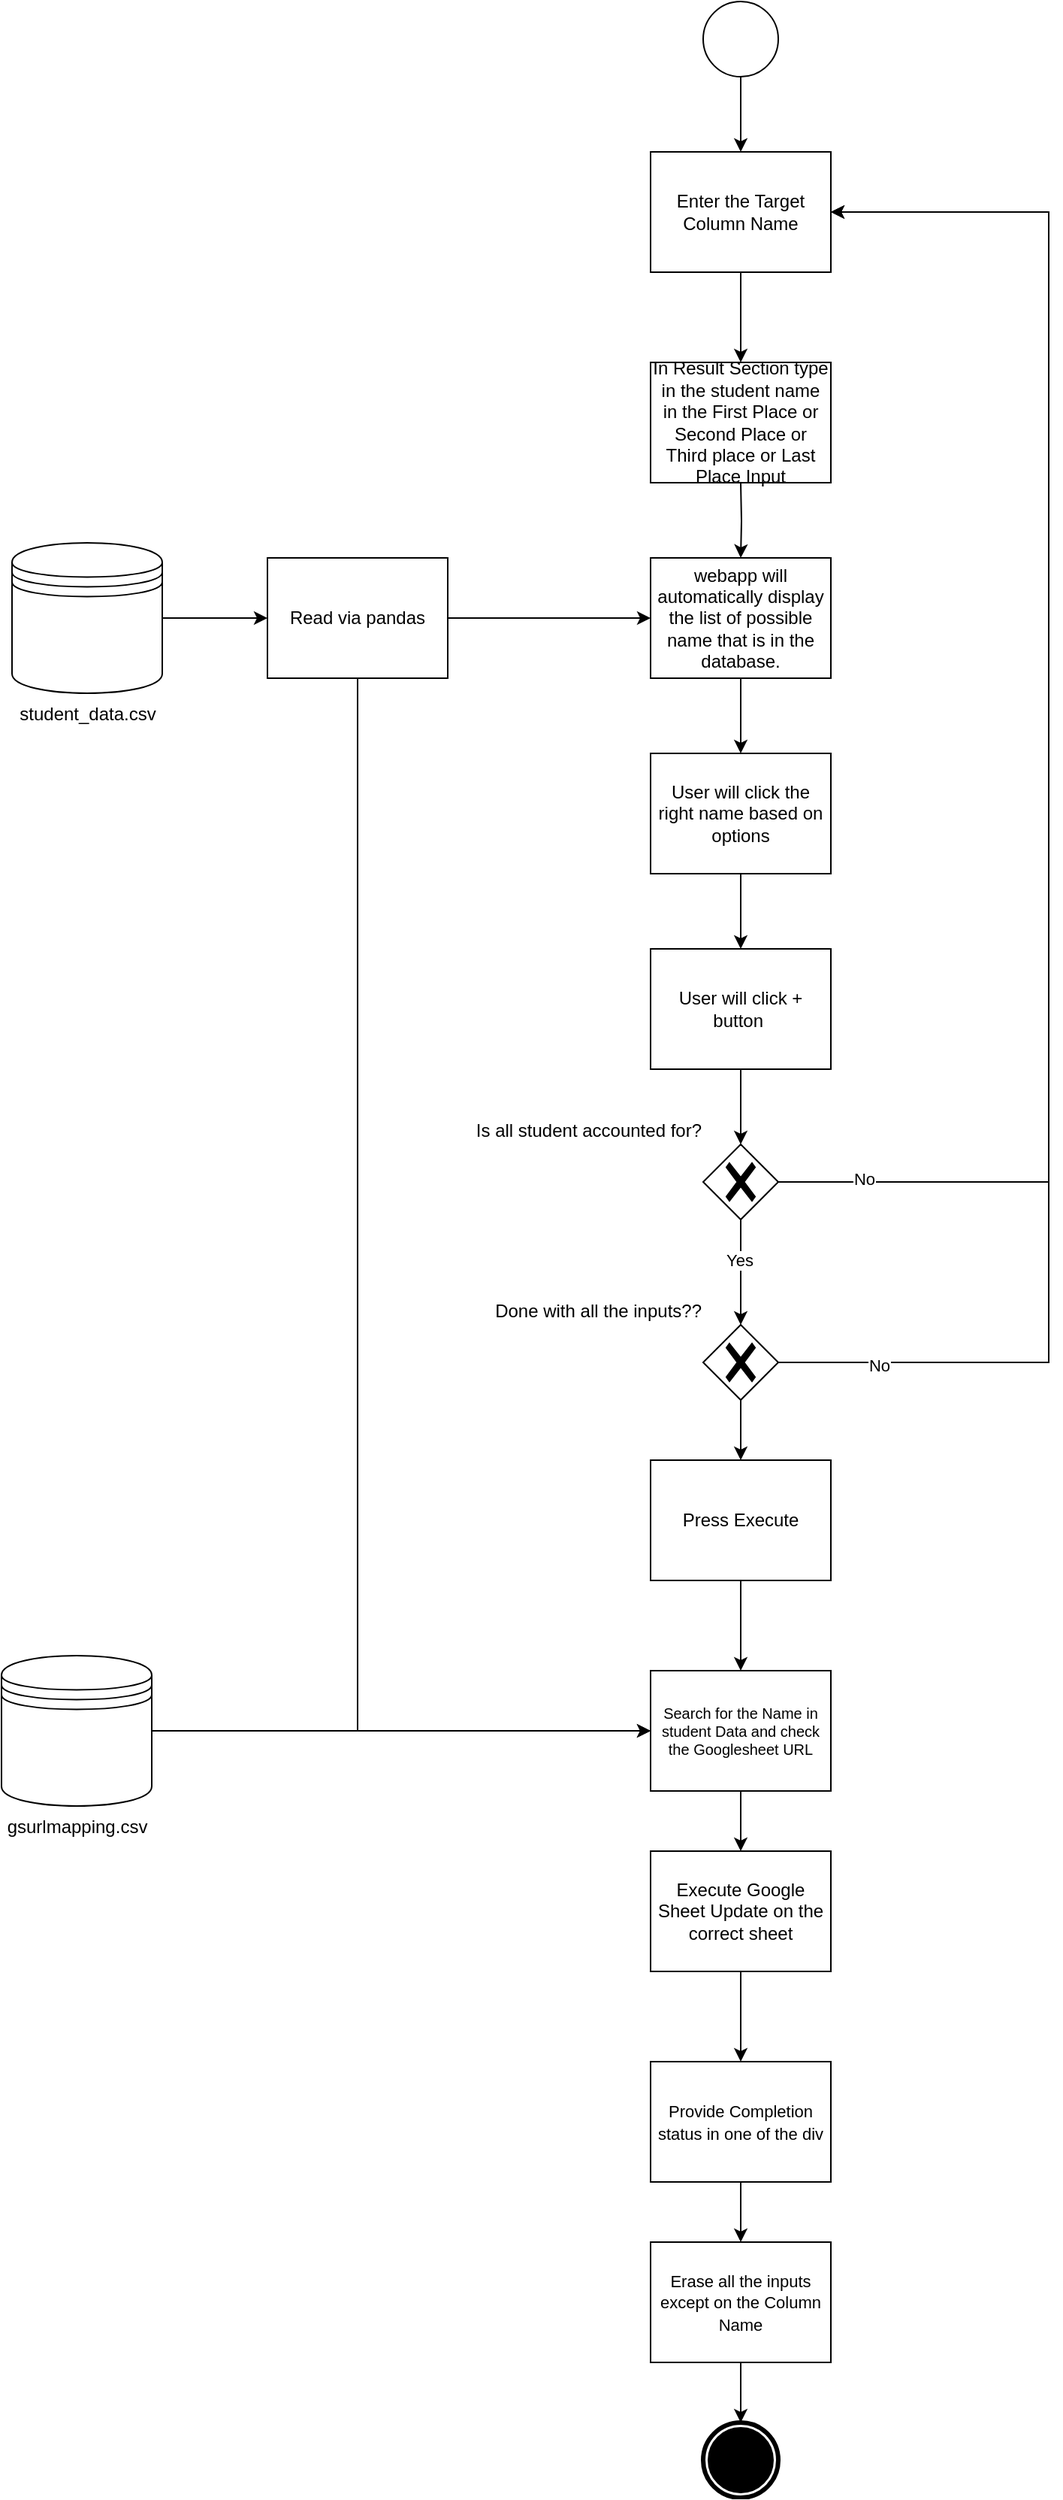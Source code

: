 <mxfile version="26.1.3">
  <diagram name="Page-1" id="edf60f1a-56cd-e834-aa8a-f176f3a09ee4">
    <mxGraphModel dx="3457" dy="1887" grid="0" gridSize="10" guides="1" tooltips="1" connect="1" arrows="1" fold="1" page="1" pageScale="1" pageWidth="3300" pageHeight="4681" background="none" math="0" shadow="0">
      <root>
        <mxCell id="0" />
        <mxCell id="1" parent="0" />
        <mxCell id="9CXjgOA-zutFCyBPXSmV-1" value="" style="points=[[0.145,0.145,0],[0.5,0,0],[0.855,0.145,0],[1,0.5,0],[0.855,0.855,0],[0.5,1,0],[0.145,0.855,0],[0,0.5,0]];shape=mxgraph.bpmn.event;html=1;verticalLabelPosition=bottom;labelBackgroundColor=#ffffff;verticalAlign=top;align=center;perimeter=ellipsePerimeter;outlineConnect=0;aspect=fixed;outline=standard;symbol=general;" vertex="1" parent="1">
          <mxGeometry x="730" y="410" width="50" height="50" as="geometry" />
        </mxCell>
        <mxCell id="9CXjgOA-zutFCyBPXSmV-6" value="webapp will automatically display the list of possible name that is in the database." style="points=[[0.25,0,0],[0.5,0,0],[0.75,0,0],[1,0.25,0],[1,0.5,0],[1,0.75,0],[0.75,1,0],[0.5,1,0],[0.25,1,0],[0,0.75,0],[0,0.5,0],[0,0.25,0]];shape=mxgraph.bpmn.task2;whiteSpace=wrap;rectStyle=rounded;size=10;html=1;container=1;expand=0;collapsible=0;taskMarker=script;" vertex="1" parent="1">
          <mxGeometry x="695" y="780" width="120" height="80" as="geometry" />
        </mxCell>
        <mxCell id="9CXjgOA-zutFCyBPXSmV-7" style="edgeStyle=orthogonalEdgeStyle;rounded=0;orthogonalLoop=1;jettySize=auto;html=1;exitX=0.5;exitY=1;exitDx=0;exitDy=0;exitPerimeter=0;entryX=0.5;entryY=0;entryDx=0;entryDy=0;entryPerimeter=0;" edge="1" parent="1" target="9CXjgOA-zutFCyBPXSmV-6">
          <mxGeometry relative="1" as="geometry">
            <mxPoint x="755" y="730" as="sourcePoint" />
          </mxGeometry>
        </mxCell>
        <mxCell id="9CXjgOA-zutFCyBPXSmV-8" value="student_data.csv" style="shape=datastore;html=1;labelPosition=center;verticalLabelPosition=bottom;align=center;verticalAlign=top;" vertex="1" parent="1">
          <mxGeometry x="270" y="770" width="100" height="100" as="geometry" />
        </mxCell>
        <mxCell id="9CXjgOA-zutFCyBPXSmV-10" value="Read via pandas" style="points=[[0.25,0,0],[0.5,0,0],[0.75,0,0],[1,0.25,0],[1,0.5,0],[1,0.75,0],[0.75,1,0],[0.5,1,0],[0.25,1,0],[0,0.75,0],[0,0.5,0],[0,0.25,0]];shape=mxgraph.bpmn.task2;whiteSpace=wrap;rectStyle=rounded;size=10;html=1;container=1;expand=0;collapsible=0;taskMarker=script;" vertex="1" parent="1">
          <mxGeometry x="440" y="780" width="120" height="80" as="geometry" />
        </mxCell>
        <mxCell id="9CXjgOA-zutFCyBPXSmV-11" style="edgeStyle=orthogonalEdgeStyle;rounded=0;orthogonalLoop=1;jettySize=auto;html=1;exitX=1;exitY=0.5;exitDx=0;exitDy=0;exitPerimeter=0;entryX=0;entryY=0.5;entryDx=0;entryDy=0;entryPerimeter=0;" edge="1" parent="1" source="9CXjgOA-zutFCyBPXSmV-10" target="9CXjgOA-zutFCyBPXSmV-6">
          <mxGeometry relative="1" as="geometry" />
        </mxCell>
        <mxCell id="9CXjgOA-zutFCyBPXSmV-12" style="edgeStyle=orthogonalEdgeStyle;rounded=0;orthogonalLoop=1;jettySize=auto;html=1;exitX=1;exitY=0.5;exitDx=0;exitDy=0;entryX=0;entryY=0.5;entryDx=0;entryDy=0;entryPerimeter=0;" edge="1" parent="1" source="9CXjgOA-zutFCyBPXSmV-8" target="9CXjgOA-zutFCyBPXSmV-10">
          <mxGeometry relative="1" as="geometry" />
        </mxCell>
        <mxCell id="9CXjgOA-zutFCyBPXSmV-13" value="In Result Section type in the student name in the First Place or Second Place or Third place or Last Place Input" style="points=[[0.25,0,0],[0.5,0,0],[0.75,0,0],[1,0.25,0],[1,0.5,0],[1,0.75,0],[0.75,1,0],[0.5,1,0],[0.25,1,0],[0,0.75,0],[0,0.5,0],[0,0.25,0]];shape=mxgraph.bpmn.task2;whiteSpace=wrap;rectStyle=rounded;size=10;html=1;container=1;expand=0;collapsible=0;taskMarker=manual;" vertex="1" parent="1">
          <mxGeometry x="695" y="650" width="120" height="80" as="geometry" />
        </mxCell>
        <mxCell id="9CXjgOA-zutFCyBPXSmV-14" value="Enter the Target Column Name" style="points=[[0.25,0,0],[0.5,0,0],[0.75,0,0],[1,0.25,0],[1,0.5,0],[1,0.75,0],[0.75,1,0],[0.5,1,0],[0.25,1,0],[0,0.75,0],[0,0.5,0],[0,0.25,0]];shape=mxgraph.bpmn.task2;whiteSpace=wrap;rectStyle=rounded;size=10;html=1;container=1;expand=0;collapsible=0;taskMarker=manual;" vertex="1" parent="1">
          <mxGeometry x="695" y="510" width="120" height="80" as="geometry" />
        </mxCell>
        <mxCell id="9CXjgOA-zutFCyBPXSmV-15" value="Search for the Name in student Data and check the Googlesheet URL" style="points=[[0.25,0,0],[0.5,0,0],[0.75,0,0],[1,0.25,0],[1,0.5,0],[1,0.75,0],[0.75,1,0],[0.5,1,0],[0.25,1,0],[0,0.75,0],[0,0.5,0],[0,0.25,0]];shape=mxgraph.bpmn.task2;whiteSpace=wrap;rectStyle=rounded;size=10;html=1;container=1;expand=0;collapsible=0;taskMarker=script;fontSize=10;" vertex="1" parent="1">
          <mxGeometry x="695" y="1520" width="120" height="80" as="geometry" />
        </mxCell>
        <mxCell id="9CXjgOA-zutFCyBPXSmV-21" style="edgeStyle=orthogonalEdgeStyle;rounded=0;orthogonalLoop=1;jettySize=auto;html=1;exitX=0.5;exitY=1;exitDx=0;exitDy=0;exitPerimeter=0;" edge="1" parent="1" source="9CXjgOA-zutFCyBPXSmV-16" target="9CXjgOA-zutFCyBPXSmV-18">
          <mxGeometry relative="1" as="geometry" />
        </mxCell>
        <mxCell id="9CXjgOA-zutFCyBPXSmV-16" value="User will click the right name based on options" style="points=[[0.25,0,0],[0.5,0,0],[0.75,0,0],[1,0.25,0],[1,0.5,0],[1,0.75,0],[0.75,1,0],[0.5,1,0],[0.25,1,0],[0,0.75,0],[0,0.5,0],[0,0.25,0]];shape=mxgraph.bpmn.task2;whiteSpace=wrap;rectStyle=rounded;size=10;html=1;container=1;expand=0;collapsible=0;taskMarker=manual;" vertex="1" parent="1">
          <mxGeometry x="695" y="910" width="120" height="80" as="geometry" />
        </mxCell>
        <mxCell id="9CXjgOA-zutFCyBPXSmV-17" style="edgeStyle=orthogonalEdgeStyle;rounded=0;orthogonalLoop=1;jettySize=auto;html=1;exitX=0.5;exitY=1;exitDx=0;exitDy=0;exitPerimeter=0;entryX=0.5;entryY=0;entryDx=0;entryDy=0;entryPerimeter=0;" edge="1" parent="1" source="9CXjgOA-zutFCyBPXSmV-6" target="9CXjgOA-zutFCyBPXSmV-16">
          <mxGeometry relative="1" as="geometry" />
        </mxCell>
        <mxCell id="9CXjgOA-zutFCyBPXSmV-18" value="User will click + button&amp;nbsp;" style="points=[[0.25,0,0],[0.5,0,0],[0.75,0,0],[1,0.25,0],[1,0.5,0],[1,0.75,0],[0.75,1,0],[0.5,1,0],[0.25,1,0],[0,0.75,0],[0,0.5,0],[0,0.25,0]];shape=mxgraph.bpmn.task2;whiteSpace=wrap;rectStyle=rounded;size=10;html=1;container=1;expand=0;collapsible=0;taskMarker=manual;" vertex="1" parent="1">
          <mxGeometry x="695" y="1040" width="120" height="80" as="geometry" />
        </mxCell>
        <mxCell id="9CXjgOA-zutFCyBPXSmV-19" style="edgeStyle=orthogonalEdgeStyle;rounded=0;orthogonalLoop=1;jettySize=auto;html=1;exitX=0.5;exitY=1;exitDx=0;exitDy=0;exitPerimeter=0;entryX=0.5;entryY=0;entryDx=0;entryDy=0;entryPerimeter=0;" edge="1" parent="1" source="9CXjgOA-zutFCyBPXSmV-1" target="9CXjgOA-zutFCyBPXSmV-14">
          <mxGeometry relative="1" as="geometry" />
        </mxCell>
        <mxCell id="9CXjgOA-zutFCyBPXSmV-20" style="edgeStyle=orthogonalEdgeStyle;rounded=0;orthogonalLoop=1;jettySize=auto;html=1;exitX=0.5;exitY=1;exitDx=0;exitDy=0;exitPerimeter=0;entryX=0.5;entryY=0;entryDx=0;entryDy=0;entryPerimeter=0;" edge="1" parent="1" source="9CXjgOA-zutFCyBPXSmV-14" target="9CXjgOA-zutFCyBPXSmV-13">
          <mxGeometry relative="1" as="geometry" />
        </mxCell>
        <mxCell id="9CXjgOA-zutFCyBPXSmV-25" style="edgeStyle=orthogonalEdgeStyle;rounded=0;orthogonalLoop=1;jettySize=auto;html=1;exitX=1;exitY=0.5;exitDx=0;exitDy=0;exitPerimeter=0;entryX=1;entryY=0.5;entryDx=0;entryDy=0;entryPerimeter=0;" edge="1" parent="1" source="9CXjgOA-zutFCyBPXSmV-22" target="9CXjgOA-zutFCyBPXSmV-14">
          <mxGeometry relative="1" as="geometry">
            <mxPoint x="970" y="700" as="targetPoint" />
            <Array as="points">
              <mxPoint x="960" y="1195" />
              <mxPoint x="960" y="550" />
            </Array>
          </mxGeometry>
        </mxCell>
        <mxCell id="9CXjgOA-zutFCyBPXSmV-28" value="No" style="edgeLabel;html=1;align=center;verticalAlign=middle;resizable=0;points=[];" vertex="1" connectable="0" parent="9CXjgOA-zutFCyBPXSmV-25">
          <mxGeometry x="-0.884" y="2" relative="1" as="geometry">
            <mxPoint as="offset" />
          </mxGeometry>
        </mxCell>
        <mxCell id="9CXjgOA-zutFCyBPXSmV-22" value="Is all student accounted for?" style="points=[[0.25,0.25,0],[0.5,0,0],[0.75,0.25,0],[1,0.5,0],[0.75,0.75,0],[0.5,1,0],[0.25,0.75,0],[0,0.5,0]];shape=mxgraph.bpmn.gateway2;html=1;verticalLabelPosition=top;labelBackgroundColor=#ffffff;verticalAlign=bottom;align=right;perimeter=rhombusPerimeter;outlineConnect=0;outline=none;symbol=none;gwType=exclusive;labelPosition=left;" vertex="1" parent="1">
          <mxGeometry x="730" y="1170" width="50" height="50" as="geometry" />
        </mxCell>
        <mxCell id="9CXjgOA-zutFCyBPXSmV-23" style="edgeStyle=orthogonalEdgeStyle;rounded=0;orthogonalLoop=1;jettySize=auto;html=1;exitX=0.5;exitY=1;exitDx=0;exitDy=0;exitPerimeter=0;entryX=0.5;entryY=0;entryDx=0;entryDy=0;entryPerimeter=0;" edge="1" parent="1" source="9CXjgOA-zutFCyBPXSmV-18" target="9CXjgOA-zutFCyBPXSmV-22">
          <mxGeometry relative="1" as="geometry" />
        </mxCell>
        <mxCell id="9CXjgOA-zutFCyBPXSmV-29" style="edgeStyle=orthogonalEdgeStyle;rounded=0;orthogonalLoop=1;jettySize=auto;html=1;exitX=0.5;exitY=1;exitDx=0;exitDy=0;exitPerimeter=0;entryX=0.5;entryY=0;entryDx=0;entryDy=0;entryPerimeter=0;" edge="1" parent="1" source="9CXjgOA-zutFCyBPXSmV-22" target="9CXjgOA-zutFCyBPXSmV-31">
          <mxGeometry relative="1" as="geometry">
            <mxPoint x="755" y="1290" as="targetPoint" />
          </mxGeometry>
        </mxCell>
        <mxCell id="9CXjgOA-zutFCyBPXSmV-30" value="Yes" style="edgeLabel;html=1;align=center;verticalAlign=middle;resizable=0;points=[];" vertex="1" connectable="0" parent="9CXjgOA-zutFCyBPXSmV-29">
          <mxGeometry x="-0.229" y="-1" relative="1" as="geometry">
            <mxPoint as="offset" />
          </mxGeometry>
        </mxCell>
        <mxCell id="9CXjgOA-zutFCyBPXSmV-32" style="edgeStyle=orthogonalEdgeStyle;rounded=0;orthogonalLoop=1;jettySize=auto;html=1;exitX=1;exitY=0.5;exitDx=0;exitDy=0;exitPerimeter=0;entryX=1;entryY=0.5;entryDx=0;entryDy=0;entryPerimeter=0;" edge="1" parent="1" source="9CXjgOA-zutFCyBPXSmV-31" target="9CXjgOA-zutFCyBPXSmV-14">
          <mxGeometry relative="1" as="geometry">
            <mxPoint x="1080" y="580" as="targetPoint" />
            <Array as="points">
              <mxPoint x="960" y="1315" />
              <mxPoint x="960" y="550" />
            </Array>
          </mxGeometry>
        </mxCell>
        <mxCell id="9CXjgOA-zutFCyBPXSmV-33" value="No" style="edgeLabel;html=1;align=center;verticalAlign=middle;resizable=0;points=[];" vertex="1" connectable="0" parent="9CXjgOA-zutFCyBPXSmV-32">
          <mxGeometry x="-0.877" y="-2" relative="1" as="geometry">
            <mxPoint as="offset" />
          </mxGeometry>
        </mxCell>
        <mxCell id="9CXjgOA-zutFCyBPXSmV-31" value="Done with all the inputs??" style="points=[[0.25,0.25,0],[0.5,0,0],[0.75,0.25,0],[1,0.5,0],[0.75,0.75,0],[0.5,1,0],[0.25,0.75,0],[0,0.5,0]];shape=mxgraph.bpmn.gateway2;html=1;verticalLabelPosition=top;labelBackgroundColor=#ffffff;verticalAlign=bottom;align=right;perimeter=rhombusPerimeter;outlineConnect=0;outline=none;symbol=none;gwType=exclusive;labelPosition=left;" vertex="1" parent="1">
          <mxGeometry x="730" y="1290" width="50" height="50" as="geometry" />
        </mxCell>
        <mxCell id="9CXjgOA-zutFCyBPXSmV-34" value="Press Execute" style="points=[[0.25,0,0],[0.5,0,0],[0.75,0,0],[1,0.25,0],[1,0.5,0],[1,0.75,0],[0.75,1,0],[0.5,1,0],[0.25,1,0],[0,0.75,0],[0,0.5,0],[0,0.25,0]];shape=mxgraph.bpmn.task2;whiteSpace=wrap;rectStyle=rounded;size=10;html=1;container=1;expand=0;collapsible=0;taskMarker=manual;" vertex="1" parent="1">
          <mxGeometry x="695" y="1380" width="120" height="80" as="geometry" />
        </mxCell>
        <mxCell id="9CXjgOA-zutFCyBPXSmV-35" style="edgeStyle=orthogonalEdgeStyle;rounded=0;orthogonalLoop=1;jettySize=auto;html=1;exitX=0.5;exitY=1;exitDx=0;exitDy=0;exitPerimeter=0;entryX=0.5;entryY=0;entryDx=0;entryDy=0;entryPerimeter=0;" edge="1" parent="1" source="9CXjgOA-zutFCyBPXSmV-31" target="9CXjgOA-zutFCyBPXSmV-34">
          <mxGeometry relative="1" as="geometry" />
        </mxCell>
        <mxCell id="9CXjgOA-zutFCyBPXSmV-36" style="edgeStyle=orthogonalEdgeStyle;rounded=0;orthogonalLoop=1;jettySize=auto;html=1;exitX=0.5;exitY=1;exitDx=0;exitDy=0;exitPerimeter=0;entryX=0.5;entryY=0;entryDx=0;entryDy=0;entryPerimeter=0;" edge="1" parent="1" source="9CXjgOA-zutFCyBPXSmV-34" target="9CXjgOA-zutFCyBPXSmV-15">
          <mxGeometry relative="1" as="geometry" />
        </mxCell>
        <mxCell id="9CXjgOA-zutFCyBPXSmV-38" style="edgeStyle=orthogonalEdgeStyle;rounded=0;orthogonalLoop=1;jettySize=auto;html=1;exitX=0.5;exitY=1;exitDx=0;exitDy=0;exitPerimeter=0;entryX=0;entryY=0.5;entryDx=0;entryDy=0;entryPerimeter=0;" edge="1" parent="1" source="9CXjgOA-zutFCyBPXSmV-10" target="9CXjgOA-zutFCyBPXSmV-15">
          <mxGeometry relative="1" as="geometry">
            <Array as="points">
              <mxPoint x="500" y="860" />
              <mxPoint x="500" y="1560" />
            </Array>
          </mxGeometry>
        </mxCell>
        <mxCell id="9CXjgOA-zutFCyBPXSmV-39" value="Execute Google Sheet Update on the correct sheet" style="points=[[0.25,0,0],[0.5,0,0],[0.75,0,0],[1,0.25,0],[1,0.5,0],[1,0.75,0],[0.75,1,0],[0.5,1,0],[0.25,1,0],[0,0.75,0],[0,0.5,0],[0,0.25,0]];shape=mxgraph.bpmn.task2;whiteSpace=wrap;rectStyle=rounded;size=10;html=1;container=1;expand=0;collapsible=0;taskMarker=script;" vertex="1" parent="1">
          <mxGeometry x="695" y="1640" width="120" height="80" as="geometry" />
        </mxCell>
        <mxCell id="9CXjgOA-zutFCyBPXSmV-40" style="edgeStyle=orthogonalEdgeStyle;rounded=0;orthogonalLoop=1;jettySize=auto;html=1;exitX=0.5;exitY=1;exitDx=0;exitDy=0;exitPerimeter=0;entryX=0.5;entryY=0;entryDx=0;entryDy=0;entryPerimeter=0;" edge="1" parent="1" source="9CXjgOA-zutFCyBPXSmV-15" target="9CXjgOA-zutFCyBPXSmV-39">
          <mxGeometry relative="1" as="geometry" />
        </mxCell>
        <mxCell id="9CXjgOA-zutFCyBPXSmV-41" value="" style="points=[[0.145,0.145,0],[0.5,0,0],[0.855,0.145,0],[1,0.5,0],[0.855,0.855,0],[0.5,1,0],[0.145,0.855,0],[0,0.5,0]];shape=mxgraph.bpmn.event;html=1;verticalLabelPosition=bottom;labelBackgroundColor=#ffffff;verticalAlign=top;align=center;perimeter=ellipsePerimeter;outlineConnect=0;aspect=fixed;outline=end;symbol=terminate;" vertex="1" parent="1">
          <mxGeometry x="730" y="2020" width="50" height="50" as="geometry" />
        </mxCell>
        <mxCell id="9CXjgOA-zutFCyBPXSmV-44" value="&lt;font style=&quot;font-size: 11px;&quot;&gt;Provide Completion status in one of the div&lt;/font&gt;" style="points=[[0.25,0,0],[0.5,0,0],[0.75,0,0],[1,0.25,0],[1,0.5,0],[1,0.75,0],[0.75,1,0],[0.5,1,0],[0.25,1,0],[0,0.75,0],[0,0.5,0],[0,0.25,0]];shape=mxgraph.bpmn.task2;whiteSpace=wrap;rectStyle=rounded;size=10;html=1;container=1;expand=0;collapsible=0;taskMarker=script;" vertex="1" parent="1">
          <mxGeometry x="695" y="1780" width="120" height="80" as="geometry" />
        </mxCell>
        <mxCell id="9CXjgOA-zutFCyBPXSmV-45" style="edgeStyle=orthogonalEdgeStyle;rounded=0;orthogonalLoop=1;jettySize=auto;html=1;exitX=0.5;exitY=1;exitDx=0;exitDy=0;exitPerimeter=0;entryX=0.5;entryY=0;entryDx=0;entryDy=0;entryPerimeter=0;" edge="1" parent="1" source="9CXjgOA-zutFCyBPXSmV-39" target="9CXjgOA-zutFCyBPXSmV-44">
          <mxGeometry relative="1" as="geometry" />
        </mxCell>
        <mxCell id="9CXjgOA-zutFCyBPXSmV-48" style="edgeStyle=orthogonalEdgeStyle;rounded=0;orthogonalLoop=1;jettySize=auto;html=1;exitX=0.5;exitY=1;exitDx=0;exitDy=0;exitPerimeter=0;" edge="1" parent="1" source="9CXjgOA-zutFCyBPXSmV-46" target="9CXjgOA-zutFCyBPXSmV-41">
          <mxGeometry relative="1" as="geometry" />
        </mxCell>
        <mxCell id="9CXjgOA-zutFCyBPXSmV-46" value="&lt;font style=&quot;font-size: 11px;&quot;&gt;Erase all the inputs except on the Column Name&lt;/font&gt;" style="points=[[0.25,0,0],[0.5,0,0],[0.75,0,0],[1,0.25,0],[1,0.5,0],[1,0.75,0],[0.75,1,0],[0.5,1,0],[0.25,1,0],[0,0.75,0],[0,0.5,0],[0,0.25,0]];shape=mxgraph.bpmn.task2;whiteSpace=wrap;rectStyle=rounded;size=10;html=1;container=1;expand=0;collapsible=0;taskMarker=script;" vertex="1" parent="1">
          <mxGeometry x="695" y="1900" width="120" height="80" as="geometry" />
        </mxCell>
        <mxCell id="9CXjgOA-zutFCyBPXSmV-47" style="edgeStyle=orthogonalEdgeStyle;rounded=0;orthogonalLoop=1;jettySize=auto;html=1;exitX=0.5;exitY=1;exitDx=0;exitDy=0;exitPerimeter=0;entryX=0.5;entryY=0;entryDx=0;entryDy=0;entryPerimeter=0;" edge="1" parent="1" source="9CXjgOA-zutFCyBPXSmV-44" target="9CXjgOA-zutFCyBPXSmV-46">
          <mxGeometry relative="1" as="geometry" />
        </mxCell>
        <mxCell id="9CXjgOA-zutFCyBPXSmV-49" value="gsurlmapping.csv" style="shape=datastore;html=1;labelPosition=center;verticalLabelPosition=bottom;align=center;verticalAlign=top;" vertex="1" parent="1">
          <mxGeometry x="263" y="1510" width="100" height="100" as="geometry" />
        </mxCell>
        <mxCell id="9CXjgOA-zutFCyBPXSmV-50" style="edgeStyle=orthogonalEdgeStyle;rounded=0;orthogonalLoop=1;jettySize=auto;html=1;exitX=1;exitY=0.5;exitDx=0;exitDy=0;entryX=0;entryY=0.5;entryDx=0;entryDy=0;entryPerimeter=0;" edge="1" parent="1" source="9CXjgOA-zutFCyBPXSmV-49" target="9CXjgOA-zutFCyBPXSmV-15">
          <mxGeometry relative="1" as="geometry" />
        </mxCell>
      </root>
    </mxGraphModel>
  </diagram>
</mxfile>
